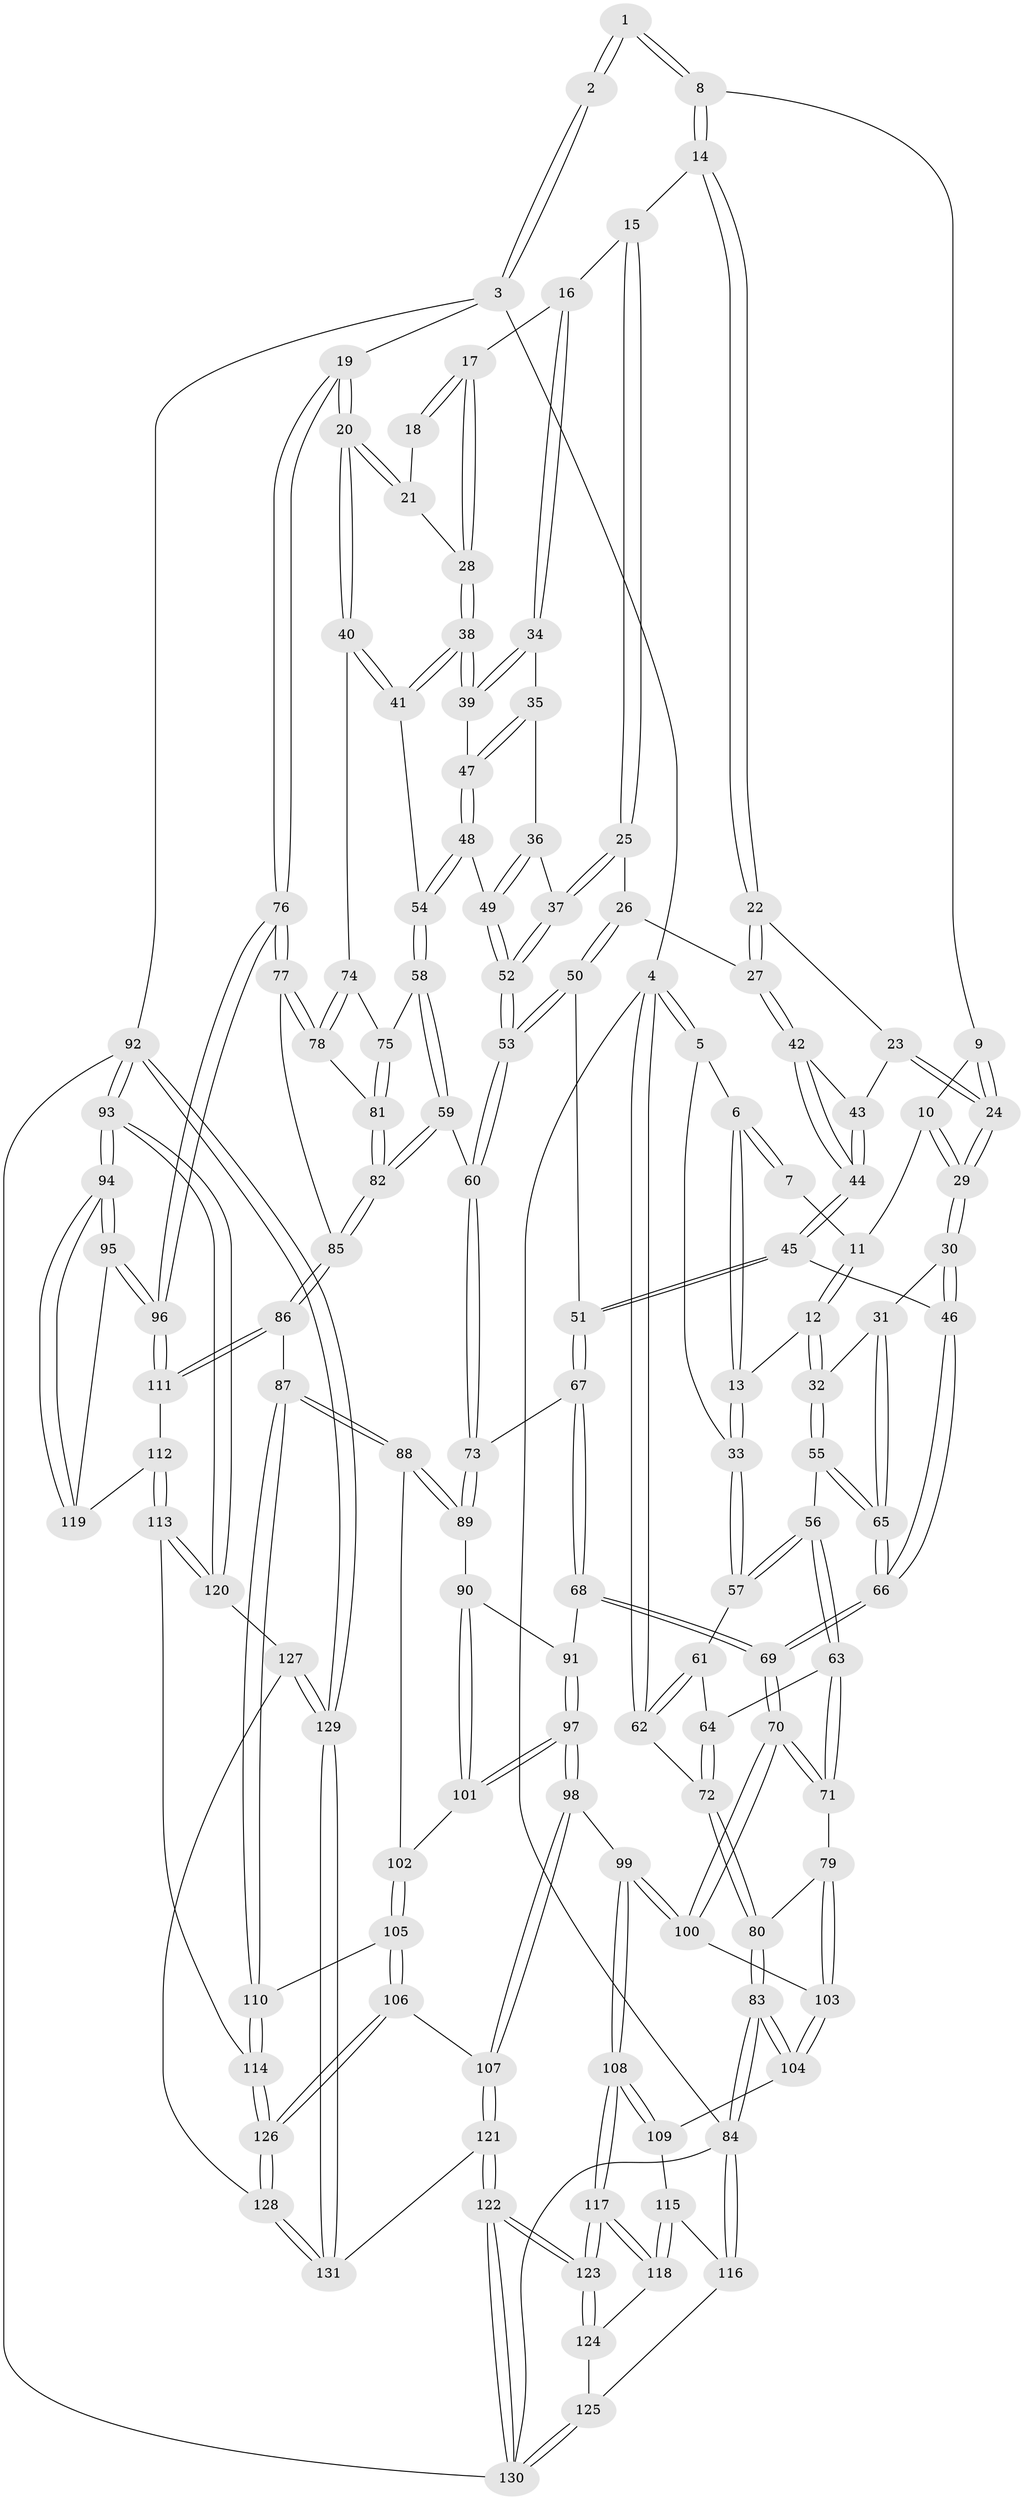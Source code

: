 // Generated by graph-tools (version 1.1) at 2025/38/03/09/25 02:38:42]
// undirected, 131 vertices, 324 edges
graph export_dot {
graph [start="1"]
  node [color=gray90,style=filled];
  1 [pos="+0.5531688934180016+0"];
  2 [pos="+1+0"];
  3 [pos="+1+0"];
  4 [pos="+0+0"];
  5 [pos="+0+0"];
  6 [pos="+0.17346842356730577+0"];
  7 [pos="+0.24216144240958454+0"];
  8 [pos="+0.5686452631511736+0"];
  9 [pos="+0.45612787469503346+0.05376774853159217"];
  10 [pos="+0.374820031631923+0.09142933944968004"];
  11 [pos="+0.3168868059701071+0"];
  12 [pos="+0.28117543153187463+0.20128527301152063"];
  13 [pos="+0.24505182260169253+0.19417529614213244"];
  14 [pos="+0.5877655659275111+0"];
  15 [pos="+0.6450773398117934+0.013379190252275122"];
  16 [pos="+0.725666726400763+0.07454428398394117"];
  17 [pos="+0.743128212782218+0.07082523979568371"];
  18 [pos="+0.9848033216029725+0"];
  19 [pos="+1+0.23658664093989584"];
  20 [pos="+1+0.25565815708678563"];
  21 [pos="+0.8843280712849577+0.062046037086830756"];
  22 [pos="+0.5444235191378912+0.10733926103235614"];
  23 [pos="+0.5261885804394979+0.128662083021001"];
  24 [pos="+0.43942649912463355+0.15888319059201014"];
  25 [pos="+0.6354620520841362+0.18724390701252638"];
  26 [pos="+0.6291034305332914+0.18823062910914448"];
  27 [pos="+0.6192826044725086+0.1880134970835121"];
  28 [pos="+0.8617164036363822+0.09010134683666181"];
  29 [pos="+0.38618221589727497+0.20215990478178217"];
  30 [pos="+0.3812295635900623+0.21251498949215758"];
  31 [pos="+0.3654532626728124+0.21883700456764665"];
  32 [pos="+0.28414003583355113+0.20265342046786525"];
  33 [pos="+0.1549216526989091+0.21336465529919754"];
  34 [pos="+0.7282665526263274+0.10274406495220323"];
  35 [pos="+0.7102279723219466+0.16730334004814548"];
  36 [pos="+0.6773971315115891+0.17972516742894046"];
  37 [pos="+0.6393919336874858+0.18859276523256593"];
  38 [pos="+0.8583744160908965+0.19034142502827361"];
  39 [pos="+0.8360919064967827+0.1895686410239806"];
  40 [pos="+1+0.2798356998892884"];
  41 [pos="+0.9373425826245898+0.2763989057069907"];
  42 [pos="+0.5896943578938826+0.20712024361607864"];
  43 [pos="+0.5293777977879758+0.14709846327636897"];
  44 [pos="+0.535166967414216+0.25400148018196"];
  45 [pos="+0.5176947338177414+0.2864992466710985"];
  46 [pos="+0.49632380141781807+0.28046828154141673"];
  47 [pos="+0.7508579143428925+0.2163009225704052"];
  48 [pos="+0.7418069649107855+0.24313549932943504"];
  49 [pos="+0.7071158770703998+0.2673785337117845"];
  50 [pos="+0.6000302539741657+0.3396903274344717"];
  51 [pos="+0.5448977163469069+0.32054288739459724"];
  52 [pos="+0.679415807112267+0.29222543104421306"];
  53 [pos="+0.6512701289028775+0.3636354499592719"];
  54 [pos="+0.8395429293475887+0.3442904956741536"];
  55 [pos="+0.2463487476053465+0.3462948938282829"];
  56 [pos="+0.1584324680865191+0.31623214936199723"];
  57 [pos="+0.14399236495889672+0.2244896457035681"];
  58 [pos="+0.7732964932894612+0.4273294018582523"];
  59 [pos="+0.7149509766687393+0.4470400859287801"];
  60 [pos="+0.7051915419585804+0.44852072290081224"];
  61 [pos="+0.11526472153247672+0.22703929845098747"];
  62 [pos="+0+0.19636020841704863"];
  63 [pos="+0.12052664474646717+0.4077983426074529"];
  64 [pos="+0.04805007971901738+0.35365625714398063"];
  65 [pos="+0.33075088017304194+0.4502333023414563"];
  66 [pos="+0.33380067187103923+0.46605374957780504"];
  67 [pos="+0.43746946628008965+0.4956616557145582"];
  68 [pos="+0.43205414649361346+0.4987490431869842"];
  69 [pos="+0.33479512511183196+0.4938184801640198"];
  70 [pos="+0.24044382431112676+0.5788893946947836"];
  71 [pos="+0.12442852392328714+0.4390857153187766"];
  72 [pos="+0+0.2750059920567838"];
  73 [pos="+0.6900856842352265+0.4714432216047355"];
  74 [pos="+0.9613626228056715+0.41130029587741507"];
  75 [pos="+0.839720251377538+0.4662890716254109"];
  76 [pos="+1+0.660160738359739"];
  77 [pos="+1+0.6353989971245371"];
  78 [pos="+0.9526201791162046+0.5216440065415806"];
  79 [pos="+0+0.4856826779537584"];
  80 [pos="+0+0.4843374868478708"];
  81 [pos="+0.8864118024281936+0.5035285859036164"];
  82 [pos="+0.841157941197496+0.5997059586257215"];
  83 [pos="+0+0.7614027866898895"];
  84 [pos="+0+0.8187828829952167"];
  85 [pos="+0.8543425906402103+0.7013023961761873"];
  86 [pos="+0.8358430574880403+0.7152281438532457"];
  87 [pos="+0.7612892547147541+0.724864832902645"];
  88 [pos="+0.74689171653878+0.7061249229446925"];
  89 [pos="+0.6706530693407413+0.5965246270567001"];
  90 [pos="+0.603879233331141+0.6210582331286758"];
  91 [pos="+0.4674337563770816+0.5470714413242749"];
  92 [pos="+1+1"];
  93 [pos="+1+1"];
  94 [pos="+1+1"];
  95 [pos="+1+0.722471717965233"];
  96 [pos="+1+0.7212992470177713"];
  97 [pos="+0.49143714035025077+0.7152169060208566"];
  98 [pos="+0.4345459233404134+0.786877809070261"];
  99 [pos="+0.3862957496545296+0.7790588280553962"];
  100 [pos="+0.2381420209411263+0.58610665547858"];
  101 [pos="+0.5505423985291603+0.6841856540665859"];
  102 [pos="+0.5854153257210896+0.714307251843124"];
  103 [pos="+0.1882962856048202+0.6185768777986502"];
  104 [pos="+0.13244478713675292+0.6888286699427384"];
  105 [pos="+0.6796593489529573+0.8344500821724657"];
  106 [pos="+0.6292478279993162+0.8964246772328932"];
  107 [pos="+0.45978561872301954+0.8124613032121294"];
  108 [pos="+0.3357922931688623+0.8367644924239422"];
  109 [pos="+0.1350735577341003+0.7776339193402035"];
  110 [pos="+0.7060669838911452+0.8113736433027187"];
  111 [pos="+0.8885341559154787+0.8228131939530166"];
  112 [pos="+0.8959147281265492+0.8513254139677329"];
  113 [pos="+0.866038303682527+0.9126030008250633"];
  114 [pos="+0.844417096633438+0.9091641580046126"];
  115 [pos="+0.13393037718824352+0.7903815485786075"];
  116 [pos="+0.03386352760891439+0.8814855597596304"];
  117 [pos="+0.26988378505192917+0.9300879290869665"];
  118 [pos="+0.19807206216104115+0.894805771206691"];
  119 [pos="+0.9121746037139827+0.8550528930244546"];
  120 [pos="+0.8724126543358208+0.9283881603121014"];
  121 [pos="+0.3858313319115493+1"];
  122 [pos="+0.3130711976579758+1"];
  123 [pos="+0.3058531799839107+1"];
  124 [pos="+0.09801122397893616+0.940541878084317"];
  125 [pos="+0.07582613660154275+0.9387010240357738"];
  126 [pos="+0.6446336406973361+1"];
  127 [pos="+0.8559410589424924+0.9530584269137138"];
  128 [pos="+0.6412297580415687+1"];
  129 [pos="+0.9069452307352143+1"];
  130 [pos="+0+1"];
  131 [pos="+0.6380633484625505+1"];
  1 -- 2;
  1 -- 2;
  1 -- 8;
  1 -- 8;
  2 -- 3;
  2 -- 3;
  3 -- 4;
  3 -- 19;
  3 -- 92;
  4 -- 5;
  4 -- 5;
  4 -- 62;
  4 -- 62;
  4 -- 84;
  5 -- 6;
  5 -- 33;
  6 -- 7;
  6 -- 7;
  6 -- 13;
  6 -- 13;
  7 -- 11;
  8 -- 9;
  8 -- 14;
  8 -- 14;
  9 -- 10;
  9 -- 24;
  9 -- 24;
  10 -- 11;
  10 -- 29;
  10 -- 29;
  11 -- 12;
  11 -- 12;
  12 -- 13;
  12 -- 32;
  12 -- 32;
  13 -- 33;
  13 -- 33;
  14 -- 15;
  14 -- 22;
  14 -- 22;
  15 -- 16;
  15 -- 25;
  15 -- 25;
  16 -- 17;
  16 -- 34;
  16 -- 34;
  17 -- 18;
  17 -- 18;
  17 -- 28;
  17 -- 28;
  18 -- 21;
  19 -- 20;
  19 -- 20;
  19 -- 76;
  19 -- 76;
  20 -- 21;
  20 -- 21;
  20 -- 40;
  20 -- 40;
  21 -- 28;
  22 -- 23;
  22 -- 27;
  22 -- 27;
  23 -- 24;
  23 -- 24;
  23 -- 43;
  24 -- 29;
  24 -- 29;
  25 -- 26;
  25 -- 37;
  25 -- 37;
  26 -- 27;
  26 -- 50;
  26 -- 50;
  27 -- 42;
  27 -- 42;
  28 -- 38;
  28 -- 38;
  29 -- 30;
  29 -- 30;
  30 -- 31;
  30 -- 46;
  30 -- 46;
  31 -- 32;
  31 -- 65;
  31 -- 65;
  32 -- 55;
  32 -- 55;
  33 -- 57;
  33 -- 57;
  34 -- 35;
  34 -- 39;
  34 -- 39;
  35 -- 36;
  35 -- 47;
  35 -- 47;
  36 -- 37;
  36 -- 49;
  36 -- 49;
  37 -- 52;
  37 -- 52;
  38 -- 39;
  38 -- 39;
  38 -- 41;
  38 -- 41;
  39 -- 47;
  40 -- 41;
  40 -- 41;
  40 -- 74;
  41 -- 54;
  42 -- 43;
  42 -- 44;
  42 -- 44;
  43 -- 44;
  43 -- 44;
  44 -- 45;
  44 -- 45;
  45 -- 46;
  45 -- 51;
  45 -- 51;
  46 -- 66;
  46 -- 66;
  47 -- 48;
  47 -- 48;
  48 -- 49;
  48 -- 54;
  48 -- 54;
  49 -- 52;
  49 -- 52;
  50 -- 51;
  50 -- 53;
  50 -- 53;
  51 -- 67;
  51 -- 67;
  52 -- 53;
  52 -- 53;
  53 -- 60;
  53 -- 60;
  54 -- 58;
  54 -- 58;
  55 -- 56;
  55 -- 65;
  55 -- 65;
  56 -- 57;
  56 -- 57;
  56 -- 63;
  56 -- 63;
  57 -- 61;
  58 -- 59;
  58 -- 59;
  58 -- 75;
  59 -- 60;
  59 -- 82;
  59 -- 82;
  60 -- 73;
  60 -- 73;
  61 -- 62;
  61 -- 62;
  61 -- 64;
  62 -- 72;
  63 -- 64;
  63 -- 71;
  63 -- 71;
  64 -- 72;
  64 -- 72;
  65 -- 66;
  65 -- 66;
  66 -- 69;
  66 -- 69;
  67 -- 68;
  67 -- 68;
  67 -- 73;
  68 -- 69;
  68 -- 69;
  68 -- 91;
  69 -- 70;
  69 -- 70;
  70 -- 71;
  70 -- 71;
  70 -- 100;
  70 -- 100;
  71 -- 79;
  72 -- 80;
  72 -- 80;
  73 -- 89;
  73 -- 89;
  74 -- 75;
  74 -- 78;
  74 -- 78;
  75 -- 81;
  75 -- 81;
  76 -- 77;
  76 -- 77;
  76 -- 96;
  76 -- 96;
  77 -- 78;
  77 -- 78;
  77 -- 85;
  78 -- 81;
  79 -- 80;
  79 -- 103;
  79 -- 103;
  80 -- 83;
  80 -- 83;
  81 -- 82;
  81 -- 82;
  82 -- 85;
  82 -- 85;
  83 -- 84;
  83 -- 84;
  83 -- 104;
  83 -- 104;
  84 -- 116;
  84 -- 116;
  84 -- 130;
  85 -- 86;
  85 -- 86;
  86 -- 87;
  86 -- 111;
  86 -- 111;
  87 -- 88;
  87 -- 88;
  87 -- 110;
  87 -- 110;
  88 -- 89;
  88 -- 89;
  88 -- 102;
  89 -- 90;
  90 -- 91;
  90 -- 101;
  90 -- 101;
  91 -- 97;
  91 -- 97;
  92 -- 93;
  92 -- 93;
  92 -- 129;
  92 -- 129;
  92 -- 130;
  93 -- 94;
  93 -- 94;
  93 -- 120;
  93 -- 120;
  94 -- 95;
  94 -- 95;
  94 -- 119;
  94 -- 119;
  95 -- 96;
  95 -- 96;
  95 -- 119;
  96 -- 111;
  96 -- 111;
  97 -- 98;
  97 -- 98;
  97 -- 101;
  97 -- 101;
  98 -- 99;
  98 -- 107;
  98 -- 107;
  99 -- 100;
  99 -- 100;
  99 -- 108;
  99 -- 108;
  100 -- 103;
  101 -- 102;
  102 -- 105;
  102 -- 105;
  103 -- 104;
  103 -- 104;
  104 -- 109;
  105 -- 106;
  105 -- 106;
  105 -- 110;
  106 -- 107;
  106 -- 126;
  106 -- 126;
  107 -- 121;
  107 -- 121;
  108 -- 109;
  108 -- 109;
  108 -- 117;
  108 -- 117;
  109 -- 115;
  110 -- 114;
  110 -- 114;
  111 -- 112;
  112 -- 113;
  112 -- 113;
  112 -- 119;
  113 -- 114;
  113 -- 120;
  113 -- 120;
  114 -- 126;
  114 -- 126;
  115 -- 116;
  115 -- 118;
  115 -- 118;
  116 -- 125;
  117 -- 118;
  117 -- 118;
  117 -- 123;
  117 -- 123;
  118 -- 124;
  120 -- 127;
  121 -- 122;
  121 -- 122;
  121 -- 131;
  122 -- 123;
  122 -- 123;
  122 -- 130;
  122 -- 130;
  123 -- 124;
  123 -- 124;
  124 -- 125;
  125 -- 130;
  125 -- 130;
  126 -- 128;
  126 -- 128;
  127 -- 128;
  127 -- 129;
  127 -- 129;
  128 -- 131;
  128 -- 131;
  129 -- 131;
  129 -- 131;
}
